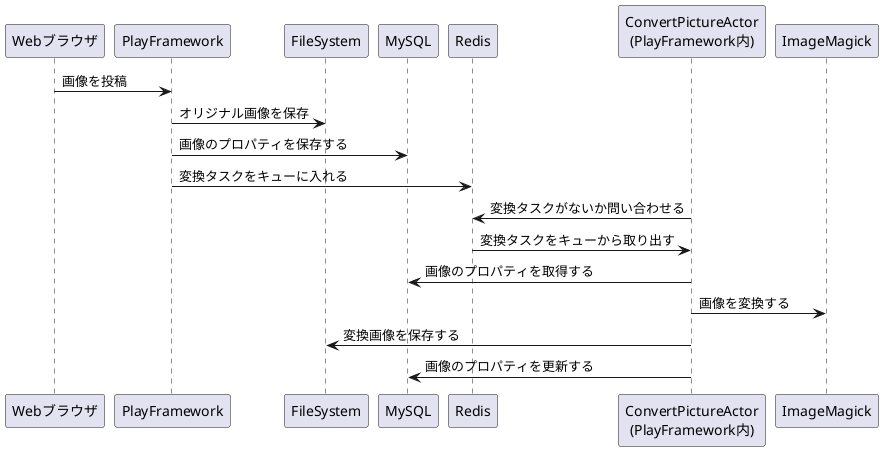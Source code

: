 @startuml

"Webブラウザ" -> "PlayFramework" : 画像を投稿
"PlayFramework" -> "FileSystem" : オリジナル画像を保存
"PlayFramework" -> "MySQL" : 画像のプロパティを保存する
"PlayFramework" -> "Redis" : 変換タスクをキューに入れる
"ConvertPictureActor\n(PlayFramework内)" -> "Redis" : 変換タスクがないか問い合わせる
"Redis" -> "ConvertPictureActor\n(PlayFramework内)" : 変換タスクをキューから取り出す
"ConvertPictureActor\n(PlayFramework内)" -> "MySQL" : 画像のプロパティを取得する
"ConvertPictureActor\n(PlayFramework内)" -> "ImageMagick" : 画像を変換する
"ConvertPictureActor\n(PlayFramework内)" -> "FileSystem" : 変換画像を保存する
"ConvertPictureActor\n(PlayFramework内)" -> "MySQL" : 画像のプロパティを更新する

@enduml

